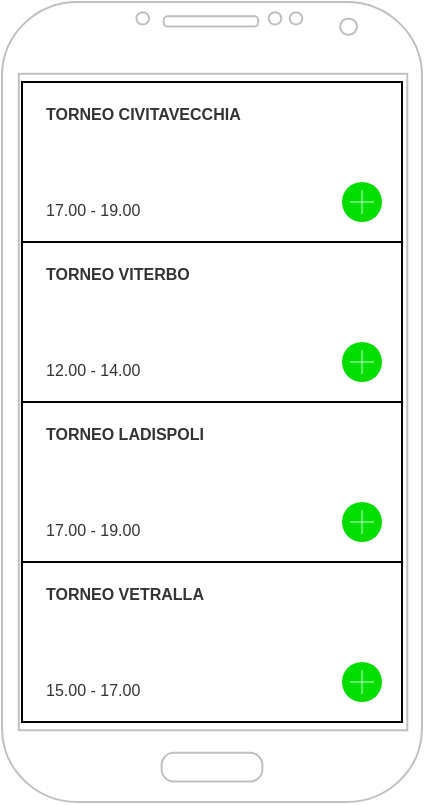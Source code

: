 <mxfile version="14.2.7" type="github">
  <diagram id="aB4EEXJy258UfXPvWzpP" name="Page-1">
    <mxGraphModel dx="981" dy="548" grid="0" gridSize="10" guides="1" tooltips="1" connect="1" arrows="1" fold="1" page="1" pageScale="1" pageWidth="2000" pageHeight="1600" math="0" shadow="0">
      <root>
        <mxCell id="0" />
        <mxCell id="1" parent="0" />
        <mxCell id="I7u1v-EpFPIjkbzIhD2q-1" value="" style="verticalLabelPosition=bottom;verticalAlign=top;html=1;shadow=0;dashed=0;strokeWidth=1;shape=mxgraph.android.phone2;strokeColor=#c0c0c0;" vertex="1" parent="1">
          <mxGeometry x="620" y="200" width="210" height="400" as="geometry" />
        </mxCell>
        <mxCell id="I7u1v-EpFPIjkbzIhD2q-2" value="" style="strokeWidth=1;html=1;shadow=0;dashed=0;shape=mxgraph.android.rrect;rSize=0;" vertex="1" parent="1">
          <mxGeometry x="630" y="240" width="190" height="320" as="geometry" />
        </mxCell>
        <mxCell id="I7u1v-EpFPIjkbzIhD2q-3" value="&lt;b&gt;TORNEO CIVITAVECCHIA&lt;/b&gt;&lt;br&gt;&lt;br&gt;&lt;br&gt;&lt;br&gt;&lt;br&gt;17.00 - 19.00" style="strokeColor=inherit;fillColor=inherit;gradientColor=inherit;strokeWidth=1;html=1;shadow=0;dashed=0;shape=mxgraph.android.rrect;rSize=0;align=left;spacingLeft=10;fontSize=8;fontColor=#333333;" vertex="1" parent="I7u1v-EpFPIjkbzIhD2q-2">
          <mxGeometry width="190" height="80" as="geometry" />
        </mxCell>
        <mxCell id="I7u1v-EpFPIjkbzIhD2q-4" value="Menu Item 2" style="strokeColor=inherit;fillColor=inherit;gradientColor=inherit;strokeWidth=1;html=1;shadow=0;dashed=0;shape=mxgraph.android.rrect;rSize=0;align=left;spacingLeft=10;fontSize=8;fontColor=#333333;" vertex="1" parent="I7u1v-EpFPIjkbzIhD2q-2">
          <mxGeometry y="80" width="190" height="80" as="geometry" />
        </mxCell>
        <mxCell id="I7u1v-EpFPIjkbzIhD2q-5" value="Menu Item 3" style="strokeColor=inherit;fillColor=inherit;gradientColor=inherit;strokeWidth=1;html=1;shadow=0;dashed=0;shape=mxgraph.android.rrect;rSize=0;align=left;spacingLeft=10;fontSize=8;fontColor=#333333;" vertex="1" parent="I7u1v-EpFPIjkbzIhD2q-2">
          <mxGeometry y="160" width="190" height="80" as="geometry" />
        </mxCell>
        <mxCell id="I7u1v-EpFPIjkbzIhD2q-6" value="Menu Item 4" style="strokeColor=inherit;fillColor=inherit;gradientColor=inherit;strokeWidth=1;html=1;shadow=0;dashed=0;shape=mxgraph.android.rrect;rSize=0;align=left;spacingLeft=10;fontSize=8;fontColor=#333333;" vertex="1" parent="I7u1v-EpFPIjkbzIhD2q-2">
          <mxGeometry y="240" width="190" height="80" as="geometry" />
        </mxCell>
        <mxCell id="I7u1v-EpFPIjkbzIhD2q-7" value="&lt;b&gt;TORNEO VITERBO&lt;/b&gt;&lt;br&gt;&lt;br&gt;&lt;br&gt;&lt;br&gt;&lt;br&gt;12.00 - 14.00" style="strokeColor=inherit;fillColor=inherit;gradientColor=inherit;strokeWidth=1;html=1;shadow=0;dashed=0;shape=mxgraph.android.rrect;rSize=0;align=left;spacingLeft=10;fontSize=8;fontColor=#333333;" vertex="1" parent="I7u1v-EpFPIjkbzIhD2q-2">
          <mxGeometry y="80" width="190" height="80" as="geometry" />
        </mxCell>
        <mxCell id="I7u1v-EpFPIjkbzIhD2q-8" value="&lt;b&gt;TORNEO LADISPOLI&lt;br&gt;&lt;/b&gt;&lt;br&gt;&lt;br&gt;&lt;br&gt;&lt;br&gt;17.00 - 19.00" style="strokeColor=inherit;fillColor=inherit;gradientColor=inherit;strokeWidth=1;html=1;shadow=0;dashed=0;shape=mxgraph.android.rrect;rSize=0;align=left;spacingLeft=10;fontSize=8;fontColor=#333333;" vertex="1" parent="I7u1v-EpFPIjkbzIhD2q-2">
          <mxGeometry y="160" width="190" height="80" as="geometry" />
        </mxCell>
        <mxCell id="I7u1v-EpFPIjkbzIhD2q-9" value="&lt;b&gt;TORNEO VETRALLA&lt;/b&gt;&lt;br&gt;&lt;br&gt;&lt;br&gt;&lt;br&gt;&lt;br&gt;15.00 - 17.00" style="strokeColor=inherit;fillColor=inherit;gradientColor=inherit;strokeWidth=1;html=1;shadow=0;dashed=0;shape=mxgraph.android.rrect;rSize=0;align=left;spacingLeft=10;fontSize=8;fontColor=#333333;" vertex="1" parent="I7u1v-EpFPIjkbzIhD2q-2">
          <mxGeometry y="240" width="190" height="80" as="geometry" />
        </mxCell>
        <mxCell id="I7u1v-EpFPIjkbzIhD2q-10" value="" style="html=1;verticalLabelPosition=bottom;labelBackgroundColor=#ffffff;verticalAlign=top;shadow=0;dashed=0;strokeWidth=2;shape=mxgraph.ios7.misc.add;fillColor=#00dd00;strokeColor=#ffffff;" vertex="1" parent="I7u1v-EpFPIjkbzIhD2q-2">
          <mxGeometry x="160" y="50" width="20" height="20" as="geometry" />
        </mxCell>
        <mxCell id="I7u1v-EpFPIjkbzIhD2q-11" value="" style="html=1;verticalLabelPosition=bottom;labelBackgroundColor=#ffffff;verticalAlign=top;shadow=0;dashed=0;strokeWidth=2;shape=mxgraph.ios7.misc.add;fillColor=#00dd00;strokeColor=#ffffff;" vertex="1" parent="I7u1v-EpFPIjkbzIhD2q-2">
          <mxGeometry x="160" y="130" width="20" height="20" as="geometry" />
        </mxCell>
        <mxCell id="I7u1v-EpFPIjkbzIhD2q-12" value="" style="html=1;verticalLabelPosition=bottom;labelBackgroundColor=#ffffff;verticalAlign=top;shadow=0;dashed=0;strokeWidth=2;shape=mxgraph.ios7.misc.add;fillColor=#00dd00;strokeColor=#ffffff;" vertex="1" parent="I7u1v-EpFPIjkbzIhD2q-2">
          <mxGeometry x="160" y="210" width="20" height="20" as="geometry" />
        </mxCell>
        <mxCell id="I7u1v-EpFPIjkbzIhD2q-13" value="" style="html=1;verticalLabelPosition=bottom;labelBackgroundColor=#ffffff;verticalAlign=top;shadow=0;dashed=0;strokeWidth=2;shape=mxgraph.ios7.misc.add;fillColor=#00dd00;strokeColor=#ffffff;" vertex="1" parent="I7u1v-EpFPIjkbzIhD2q-2">
          <mxGeometry x="160" y="290" width="20" height="20" as="geometry" />
        </mxCell>
      </root>
    </mxGraphModel>
  </diagram>
</mxfile>
